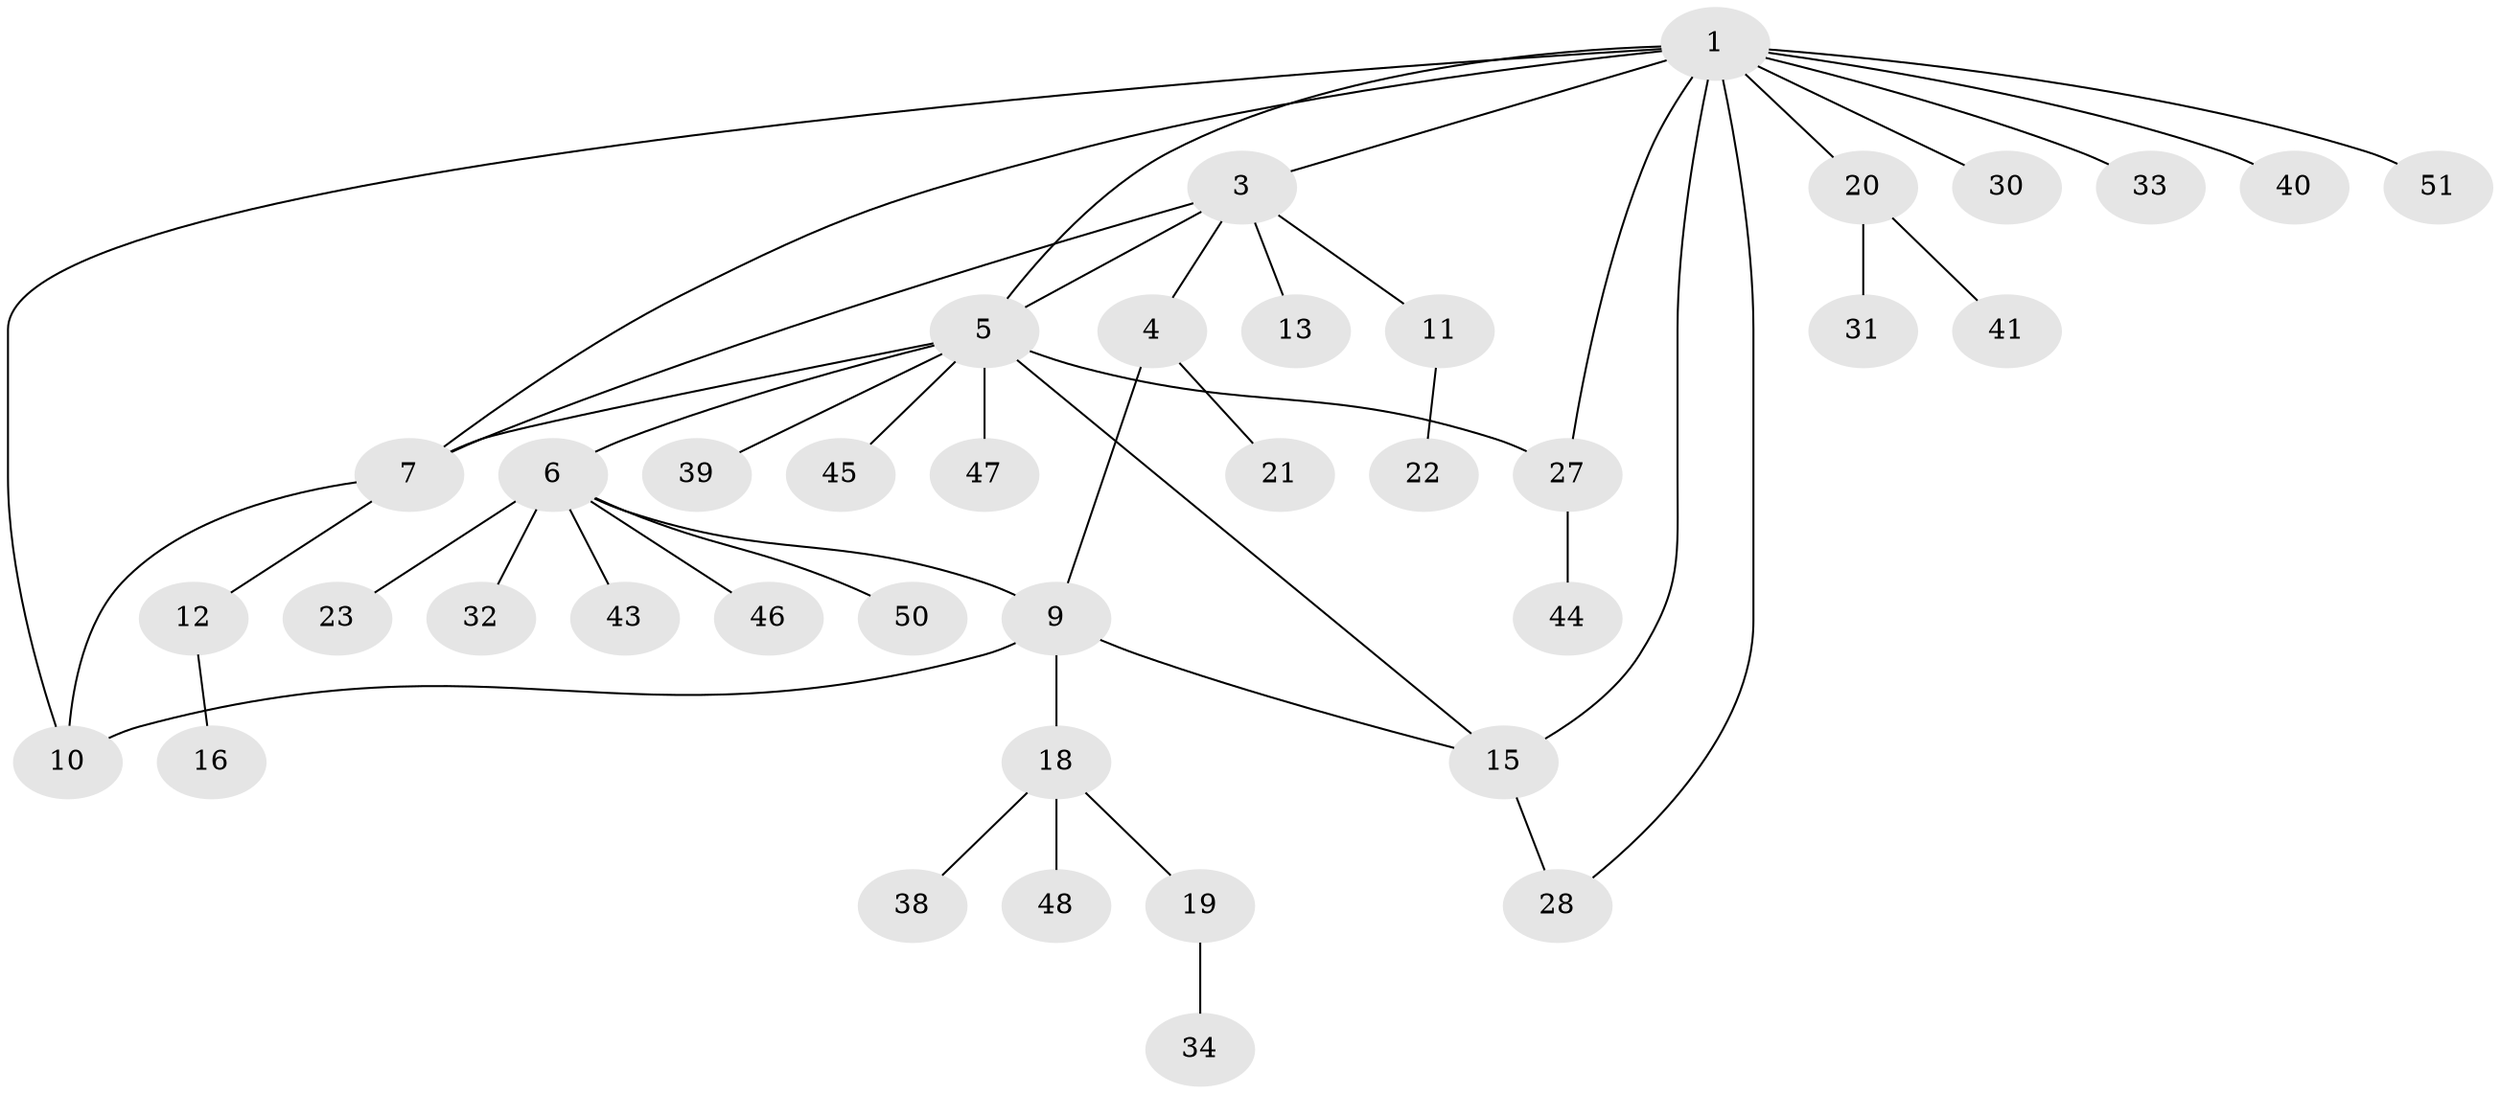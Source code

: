 // original degree distribution, {1: 0.5961538461538461, 13: 0.019230769230769232, 7: 0.019230769230769232, 3: 0.09615384615384616, 5: 0.07692307692307693, 8: 0.019230769230769232, 6: 0.019230769230769232, 4: 0.057692307692307696, 2: 0.09615384615384616}
// Generated by graph-tools (version 1.1) at 2025/42/03/06/25 10:42:09]
// undirected, 38 vertices, 47 edges
graph export_dot {
graph [start="1"]
  node [color=gray90,style=filled];
  1 [super="+2"];
  3 [super="+25"];
  4 [super="+17"];
  5 [super="+8"];
  6 [super="+29"];
  7;
  9;
  10 [super="+36"];
  11 [super="+14"];
  12 [super="+26"];
  13;
  15 [super="+24"];
  16;
  18 [super="+37"];
  19 [super="+42"];
  20 [super="+52"];
  21;
  22;
  23;
  27 [super="+35"];
  28;
  30;
  31;
  32;
  33;
  34 [super="+49"];
  38;
  39;
  40;
  41;
  43;
  44;
  45;
  46;
  47;
  48;
  50;
  51;
  1 -- 33;
  1 -- 3;
  1 -- 5;
  1 -- 7;
  1 -- 40;
  1 -- 10;
  1 -- 51;
  1 -- 20;
  1 -- 27;
  1 -- 28;
  1 -- 30;
  1 -- 15;
  3 -- 4;
  3 -- 5;
  3 -- 7;
  3 -- 11;
  3 -- 13;
  4 -- 9;
  4 -- 21;
  5 -- 6;
  5 -- 39;
  5 -- 7;
  5 -- 15;
  5 -- 45;
  5 -- 47;
  5 -- 27;
  6 -- 9;
  6 -- 23;
  6 -- 32;
  6 -- 43;
  6 -- 46;
  6 -- 50;
  7 -- 10;
  7 -- 12;
  9 -- 10;
  9 -- 15;
  9 -- 18;
  11 -- 22;
  12 -- 16;
  15 -- 28;
  18 -- 19;
  18 -- 38;
  18 -- 48;
  19 -- 34;
  20 -- 31;
  20 -- 41;
  27 -- 44;
}
